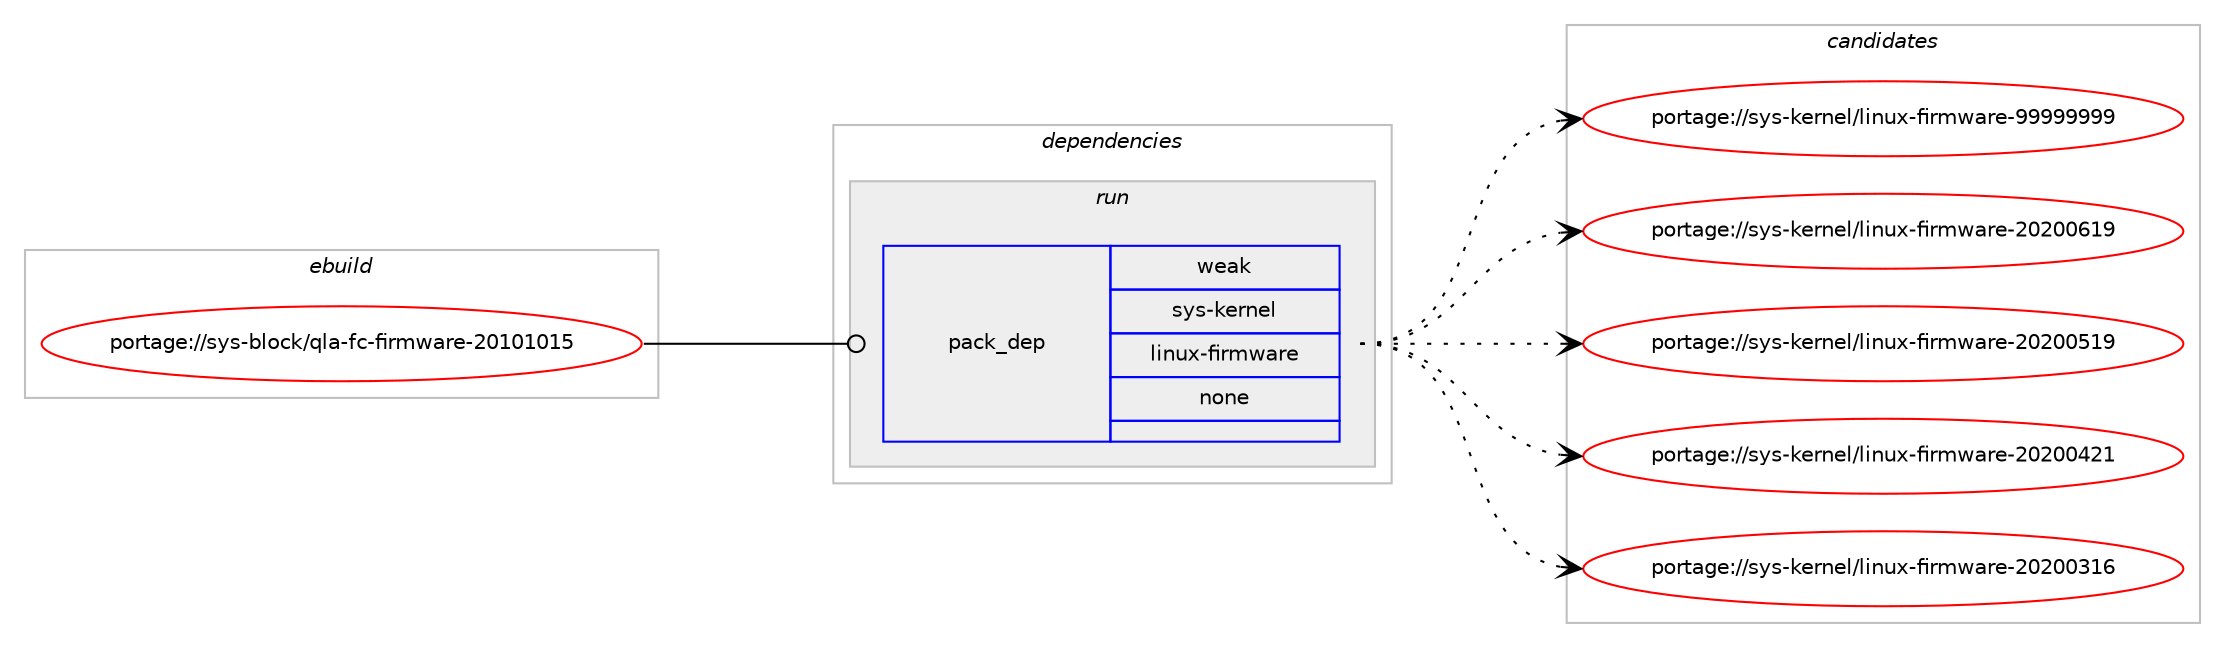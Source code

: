 digraph prolog {

# *************
# Graph options
# *************

newrank=true;
concentrate=true;
compound=true;
graph [rankdir=LR,fontname=Helvetica,fontsize=10,ranksep=1.5];#, ranksep=2.5, nodesep=0.2];
edge  [arrowhead=vee];
node  [fontname=Helvetica,fontsize=10];

# **********
# The ebuild
# **********

subgraph cluster_leftcol {
color=gray;
rank=same;
label=<<i>ebuild</i>>;
id [label="portage://sys-block/qla-fc-firmware-20101015", color=red, width=4, href="../sys-block/qla-fc-firmware-20101015.svg"];
}

# ****************
# The dependencies
# ****************

subgraph cluster_midcol {
color=gray;
label=<<i>dependencies</i>>;
subgraph cluster_compile {
fillcolor="#eeeeee";
style=filled;
label=<<i>compile</i>>;
}
subgraph cluster_compileandrun {
fillcolor="#eeeeee";
style=filled;
label=<<i>compile and run</i>>;
}
subgraph cluster_run {
fillcolor="#eeeeee";
style=filled;
label=<<i>run</i>>;
subgraph pack2338 {
dependency2746 [label=<<TABLE BORDER="0" CELLBORDER="1" CELLSPACING="0" CELLPADDING="4" WIDTH="220"><TR><TD ROWSPAN="6" CELLPADDING="30">pack_dep</TD></TR><TR><TD WIDTH="110">weak</TD></TR><TR><TD>sys-kernel</TD></TR><TR><TD>linux-firmware</TD></TR><TR><TD>none</TD></TR><TR><TD></TD></TR></TABLE>>, shape=none, color=blue];
}
id:e -> dependency2746:w [weight=20,style="solid",arrowhead="odot"];
}
}

# **************
# The candidates
# **************

subgraph cluster_choices {
rank=same;
color=gray;
label=<<i>candidates</i>>;

subgraph choice2338 {
color=black;
nodesep=1;
choice11512111545107101114110101108471081051101171204510210511410911997114101455757575757575757 [label="portage://sys-kernel/linux-firmware-99999999", color=red, width=4,href="../sys-kernel/linux-firmware-99999999.svg"];
choice11512111545107101114110101108471081051101171204510210511410911997114101455048504848544957 [label="portage://sys-kernel/linux-firmware-20200619", color=red, width=4,href="../sys-kernel/linux-firmware-20200619.svg"];
choice11512111545107101114110101108471081051101171204510210511410911997114101455048504848534957 [label="portage://sys-kernel/linux-firmware-20200519", color=red, width=4,href="../sys-kernel/linux-firmware-20200519.svg"];
choice11512111545107101114110101108471081051101171204510210511410911997114101455048504848525049 [label="portage://sys-kernel/linux-firmware-20200421", color=red, width=4,href="../sys-kernel/linux-firmware-20200421.svg"];
choice11512111545107101114110101108471081051101171204510210511410911997114101455048504848514954 [label="portage://sys-kernel/linux-firmware-20200316", color=red, width=4,href="../sys-kernel/linux-firmware-20200316.svg"];
dependency2746:e -> choice11512111545107101114110101108471081051101171204510210511410911997114101455757575757575757:w [style=dotted,weight="100"];
dependency2746:e -> choice11512111545107101114110101108471081051101171204510210511410911997114101455048504848544957:w [style=dotted,weight="100"];
dependency2746:e -> choice11512111545107101114110101108471081051101171204510210511410911997114101455048504848534957:w [style=dotted,weight="100"];
dependency2746:e -> choice11512111545107101114110101108471081051101171204510210511410911997114101455048504848525049:w [style=dotted,weight="100"];
dependency2746:e -> choice11512111545107101114110101108471081051101171204510210511410911997114101455048504848514954:w [style=dotted,weight="100"];
}
}

}
